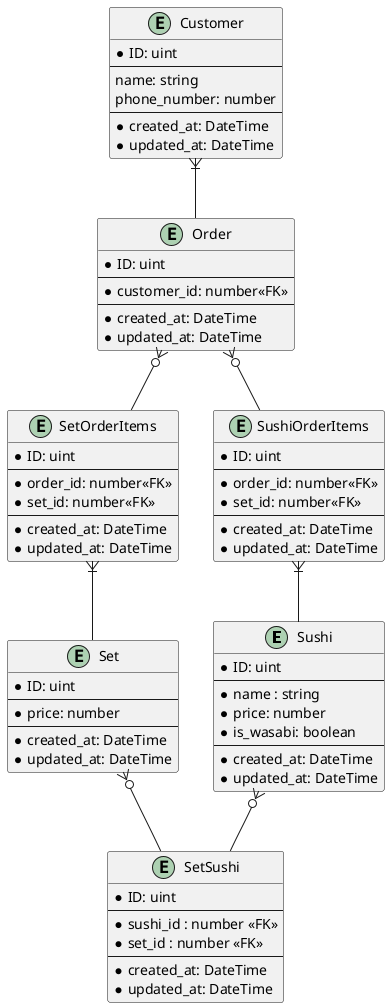 @startuml
entity Sushi {
  * ID: uint
  --
  * name : string
  * price: number
  * is_wasabi: boolean
  --
  * created_at: DateTime
  * updated_at: DateTime
}

entity Set {
  * ID: uint
  --
  * price: number
  --
  * created_at: DateTime
  * updated_at: DateTime
}

entity SetSushi {
  * ID: uint
  --
  * sushi_id : number <<FK>>
  * set_id : number <<FK>>
  --
  * created_at: DateTime
  * updated_at: DateTime
}

entity Order {
  * ID: uint
  --
  * customer_id: number<<FK>>
  --
  * created_at: DateTime
  * updated_at: DateTime
}

entity SetOrderItems {
  * ID: uint
  --
  * order_id: number<<FK>>
  * set_id: number<<FK>>
  --
  * created_at: DateTime
  * updated_at: DateTime
}

entity SushiOrderItems {
  * ID: uint
  --
  * order_id: number<<FK>>
  * set_id: number<<FK>>
  --
  * created_at: DateTime
  * updated_at: DateTime
}

entity Customer {
  * ID: uint
  --
  name: string
  phone_number: number
  --
  * created_at: DateTime
  * updated_at: DateTime
}

Sushi }o-- SetSushi
Set }o-- SetSushi

Customer }|-- Order
Order }o-- SetOrderItems
Order }o-- SushiOrderItems

SetOrderItems }|-- Set
SushiOrderItems }|-- Sushi
@enduml